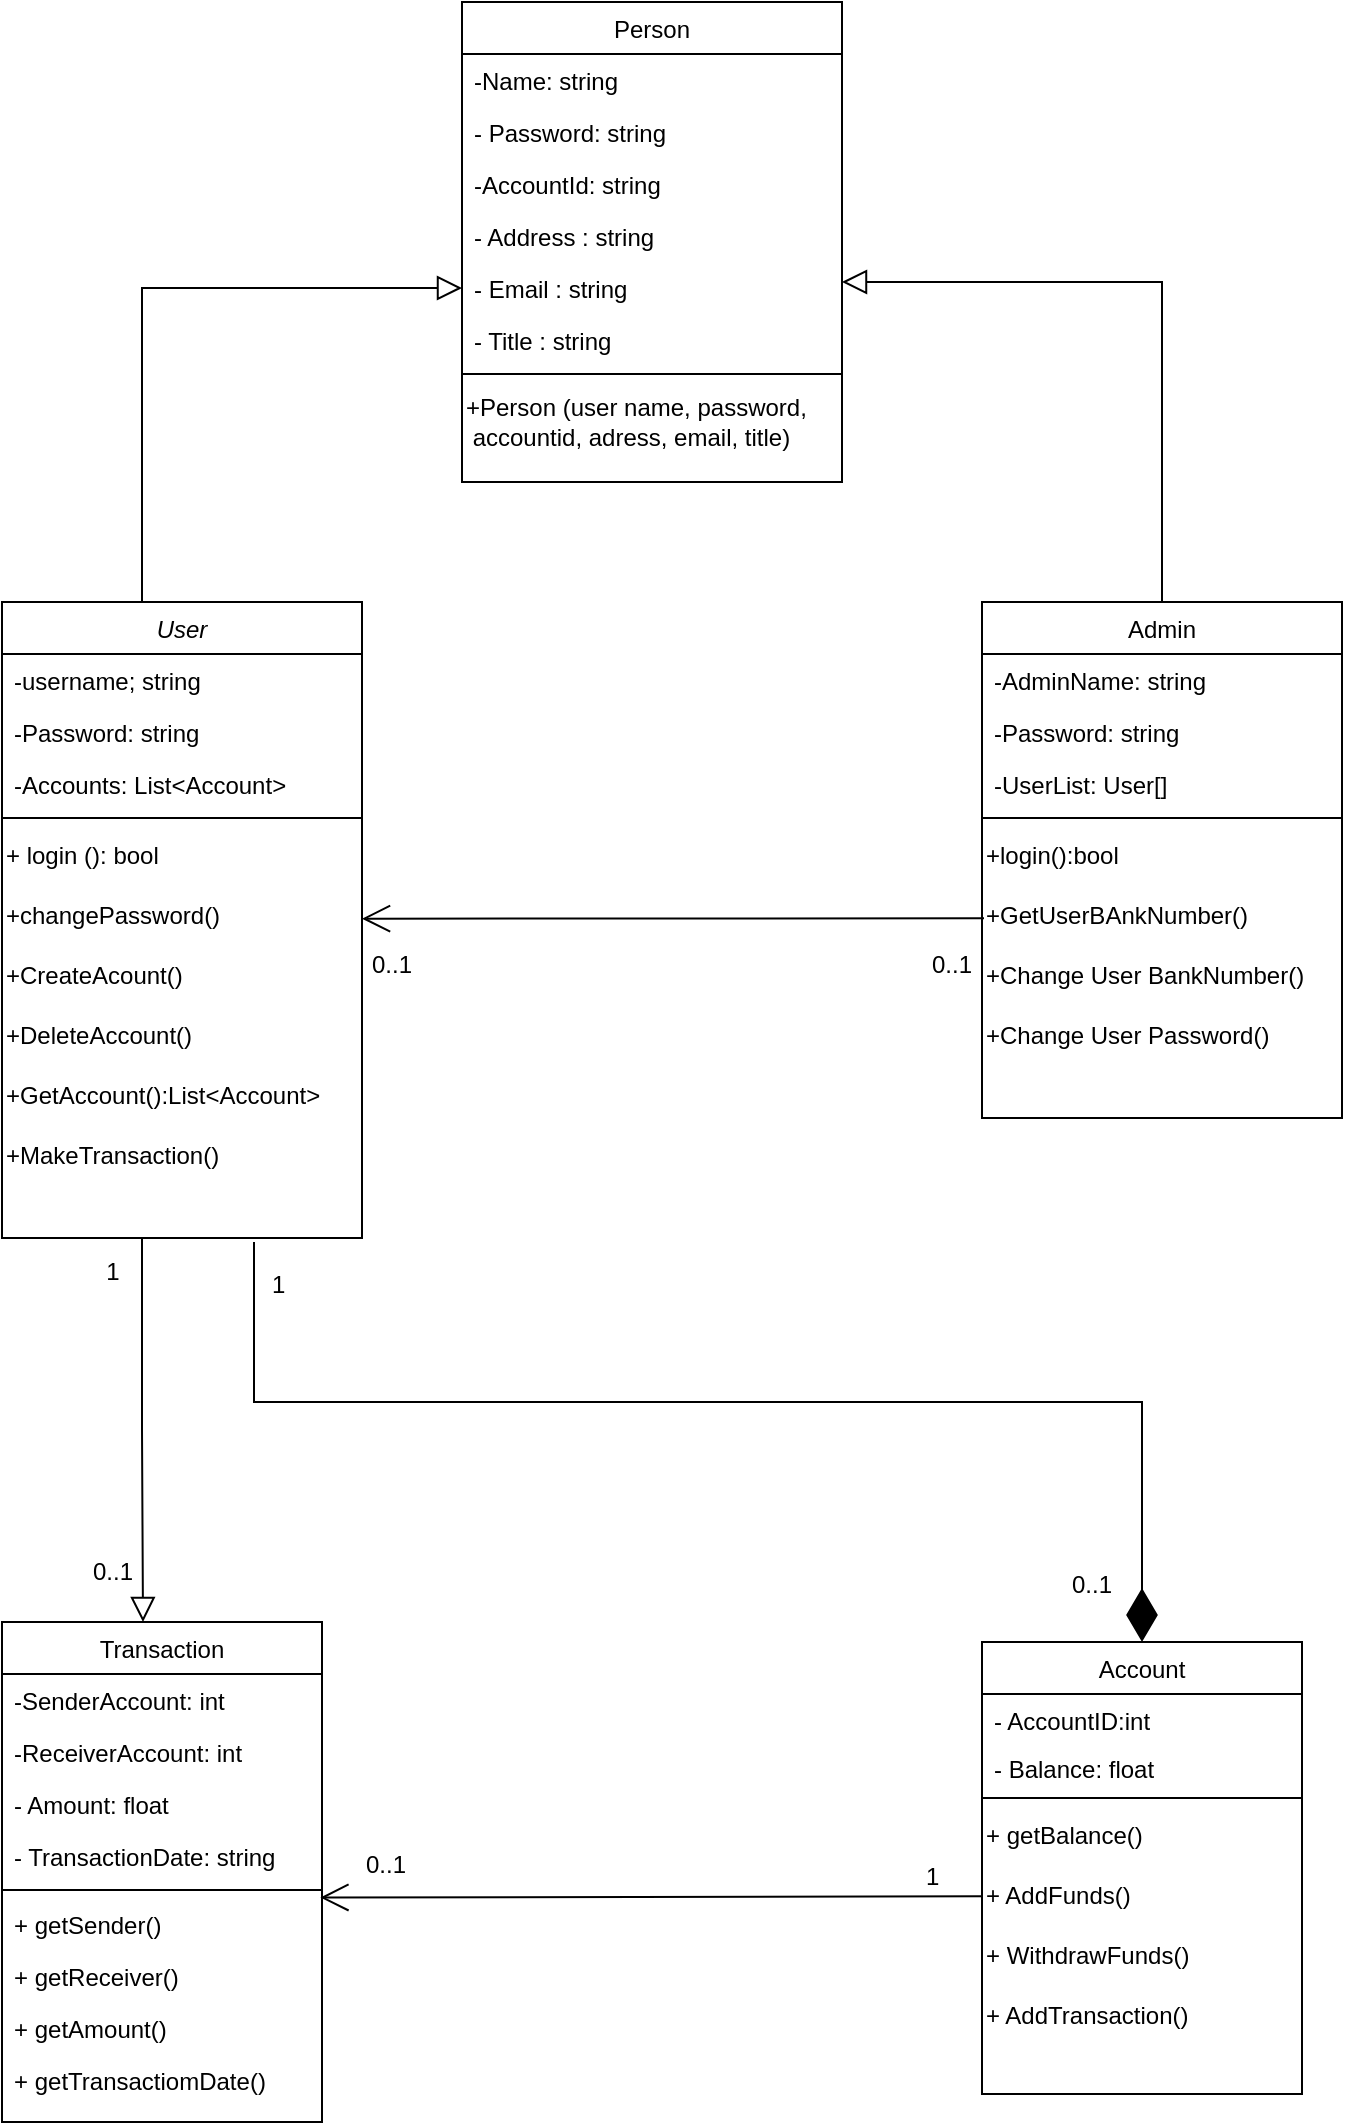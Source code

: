 <mxfile version="22.1.2" type="device">
  <diagram id="C5RBs43oDa-KdzZeNtuy" name="Page-1">
    <mxGraphModel dx="2267" dy="2271" grid="1" gridSize="10" guides="1" tooltips="1" connect="1" arrows="1" fold="1" page="1" pageScale="1" pageWidth="827" pageHeight="1169" math="0" shadow="0">
      <root>
        <mxCell id="WIyWlLk6GJQsqaUBKTNV-0" />
        <mxCell id="WIyWlLk6GJQsqaUBKTNV-1" parent="WIyWlLk6GJQsqaUBKTNV-0" />
        <mxCell id="zkfFHV4jXpPFQw0GAbJ--0" value="User" style="swimlane;fontStyle=2;align=center;verticalAlign=top;childLayout=stackLayout;horizontal=1;startSize=26;horizontalStack=0;resizeParent=1;resizeLast=0;collapsible=1;marginBottom=0;rounded=0;shadow=0;strokeWidth=1;" parent="WIyWlLk6GJQsqaUBKTNV-1" vertex="1">
          <mxGeometry x="60" y="30" width="180" height="318" as="geometry">
            <mxRectangle x="230" y="140" width="160" height="26" as="alternateBounds" />
          </mxGeometry>
        </mxCell>
        <mxCell id="zkfFHV4jXpPFQw0GAbJ--2" value="-username; string" style="text;align=left;verticalAlign=top;spacingLeft=4;spacingRight=4;overflow=hidden;rotatable=0;points=[[0,0.5],[1,0.5]];portConstraint=eastwest;rounded=0;shadow=0;html=0;" parent="zkfFHV4jXpPFQw0GAbJ--0" vertex="1">
          <mxGeometry y="26" width="180" height="26" as="geometry" />
        </mxCell>
        <mxCell id="okmNkOfmeXa4veg3MW8W-9" value="-Password: string" style="text;align=left;verticalAlign=top;spacingLeft=4;spacingRight=4;overflow=hidden;rotatable=0;points=[[0,0.5],[1,0.5]];portConstraint=eastwest;rounded=0;shadow=0;html=0;" parent="zkfFHV4jXpPFQw0GAbJ--0" vertex="1">
          <mxGeometry y="52" width="180" height="26" as="geometry" />
        </mxCell>
        <mxCell id="okmNkOfmeXa4veg3MW8W-10" value="-Accounts: List&lt;Account&gt;" style="text;align=left;verticalAlign=top;spacingLeft=4;spacingRight=4;overflow=hidden;rotatable=0;points=[[0,0.5],[1,0.5]];portConstraint=eastwest;rounded=0;shadow=0;html=0;" parent="zkfFHV4jXpPFQw0GAbJ--0" vertex="1">
          <mxGeometry y="78" width="180" height="26" as="geometry" />
        </mxCell>
        <mxCell id="zkfFHV4jXpPFQw0GAbJ--4" value="" style="line;html=1;strokeWidth=1;align=left;verticalAlign=middle;spacingTop=-1;spacingLeft=3;spacingRight=3;rotatable=0;labelPosition=right;points=[];portConstraint=eastwest;" parent="zkfFHV4jXpPFQw0GAbJ--0" vertex="1">
          <mxGeometry y="104" width="180" height="8" as="geometry" />
        </mxCell>
        <mxCell id="okmNkOfmeXa4veg3MW8W-13" value="+ login (): bool" style="text;html=1;align=left;verticalAlign=middle;resizable=0;points=[];autosize=1;strokeColor=none;fillColor=none;" parent="zkfFHV4jXpPFQw0GAbJ--0" vertex="1">
          <mxGeometry y="112" width="180" height="30" as="geometry" />
        </mxCell>
        <mxCell id="okmNkOfmeXa4veg3MW8W-15" value="+changePassword()" style="text;html=1;align=left;verticalAlign=middle;resizable=0;points=[];autosize=1;strokeColor=none;fillColor=none;" parent="zkfFHV4jXpPFQw0GAbJ--0" vertex="1">
          <mxGeometry y="142" width="180" height="30" as="geometry" />
        </mxCell>
        <mxCell id="okmNkOfmeXa4veg3MW8W-14" value="+CreateAcount()" style="text;html=1;align=left;verticalAlign=middle;resizable=0;points=[];autosize=1;strokeColor=none;fillColor=none;" parent="zkfFHV4jXpPFQw0GAbJ--0" vertex="1">
          <mxGeometry y="172" width="180" height="30" as="geometry" />
        </mxCell>
        <mxCell id="okmNkOfmeXa4veg3MW8W-17" value="+DeleteAccount()" style="text;html=1;align=left;verticalAlign=middle;resizable=0;points=[];autosize=1;strokeColor=none;fillColor=none;" parent="zkfFHV4jXpPFQw0GAbJ--0" vertex="1">
          <mxGeometry y="202" width="180" height="30" as="geometry" />
        </mxCell>
        <mxCell id="okmNkOfmeXa4veg3MW8W-59" value="+GetAccount():List&amp;lt;Account&amp;gt;" style="text;html=1;align=left;verticalAlign=middle;resizable=0;points=[];autosize=1;strokeColor=none;fillColor=none;" parent="zkfFHV4jXpPFQw0GAbJ--0" vertex="1">
          <mxGeometry y="232" width="180" height="30" as="geometry" />
        </mxCell>
        <mxCell id="okmNkOfmeXa4veg3MW8W-16" value="+MakeTransaction()" style="text;html=1;align=left;verticalAlign=middle;resizable=0;points=[];autosize=1;strokeColor=none;fillColor=none;" parent="zkfFHV4jXpPFQw0GAbJ--0" vertex="1">
          <mxGeometry y="262" width="180" height="30" as="geometry" />
        </mxCell>
        <mxCell id="zkfFHV4jXpPFQw0GAbJ--6" value="Transaction" style="swimlane;fontStyle=0;align=center;verticalAlign=top;childLayout=stackLayout;horizontal=1;startSize=26;horizontalStack=0;resizeParent=1;resizeLast=0;collapsible=1;marginBottom=0;rounded=0;shadow=0;strokeWidth=1;" parent="WIyWlLk6GJQsqaUBKTNV-1" vertex="1">
          <mxGeometry x="60" y="540" width="160" height="250" as="geometry">
            <mxRectangle x="130" y="380" width="160" height="26" as="alternateBounds" />
          </mxGeometry>
        </mxCell>
        <mxCell id="zkfFHV4jXpPFQw0GAbJ--7" value="-SenderAccount: int" style="text;align=left;verticalAlign=top;spacingLeft=4;spacingRight=4;overflow=hidden;rotatable=0;points=[[0,0.5],[1,0.5]];portConstraint=eastwest;" parent="zkfFHV4jXpPFQw0GAbJ--6" vertex="1">
          <mxGeometry y="26" width="160" height="26" as="geometry" />
        </mxCell>
        <mxCell id="okmNkOfmeXa4veg3MW8W-61" value="-ReceiverAccount: int" style="text;align=left;verticalAlign=top;spacingLeft=4;spacingRight=4;overflow=hidden;rotatable=0;points=[[0,0.5],[1,0.5]];portConstraint=eastwest;" parent="zkfFHV4jXpPFQw0GAbJ--6" vertex="1">
          <mxGeometry y="52" width="160" height="26" as="geometry" />
        </mxCell>
        <mxCell id="okmNkOfmeXa4veg3MW8W-11" value="- Amount: float" style="text;align=left;verticalAlign=top;spacingLeft=4;spacingRight=4;overflow=hidden;rotatable=0;points=[[0,0.5],[1,0.5]];portConstraint=eastwest;rounded=0;shadow=0;html=0;" parent="zkfFHV4jXpPFQw0GAbJ--6" vertex="1">
          <mxGeometry y="78" width="160" height="26" as="geometry" />
        </mxCell>
        <mxCell id="okmNkOfmeXa4veg3MW8W-12" value="- TransactionDate: string" style="text;align=left;verticalAlign=top;spacingLeft=4;spacingRight=4;overflow=hidden;rotatable=0;points=[[0,0.5],[1,0.5]];portConstraint=eastwest;rounded=0;shadow=0;html=0;" parent="zkfFHV4jXpPFQw0GAbJ--6" vertex="1">
          <mxGeometry y="104" width="160" height="26" as="geometry" />
        </mxCell>
        <mxCell id="zkfFHV4jXpPFQw0GAbJ--9" value="" style="line;html=1;strokeWidth=1;align=left;verticalAlign=middle;spacingTop=-1;spacingLeft=3;spacingRight=3;rotatable=0;labelPosition=right;points=[];portConstraint=eastwest;" parent="zkfFHV4jXpPFQw0GAbJ--6" vertex="1">
          <mxGeometry y="130" width="160" height="8" as="geometry" />
        </mxCell>
        <mxCell id="okmNkOfmeXa4veg3MW8W-62" value="+ getSender()" style="text;align=left;verticalAlign=top;spacingLeft=4;spacingRight=4;overflow=hidden;rotatable=0;points=[[0,0.5],[1,0.5]];portConstraint=eastwest;rounded=0;shadow=0;html=0;" parent="zkfFHV4jXpPFQw0GAbJ--6" vertex="1">
          <mxGeometry y="138" width="160" height="26" as="geometry" />
        </mxCell>
        <mxCell id="okmNkOfmeXa4veg3MW8W-64" value="+ getReceiver()" style="text;align=left;verticalAlign=top;spacingLeft=4;spacingRight=4;overflow=hidden;rotatable=0;points=[[0,0.5],[1,0.5]];portConstraint=eastwest;rounded=0;shadow=0;html=0;" parent="zkfFHV4jXpPFQw0GAbJ--6" vertex="1">
          <mxGeometry y="164" width="160" height="26" as="geometry" />
        </mxCell>
        <mxCell id="okmNkOfmeXa4veg3MW8W-63" value="+ getAmount()" style="text;align=left;verticalAlign=top;spacingLeft=4;spacingRight=4;overflow=hidden;rotatable=0;points=[[0,0.5],[1,0.5]];portConstraint=eastwest;rounded=0;shadow=0;html=0;" parent="zkfFHV4jXpPFQw0GAbJ--6" vertex="1">
          <mxGeometry y="190" width="160" height="26" as="geometry" />
        </mxCell>
        <mxCell id="okmNkOfmeXa4veg3MW8W-74" value="+ getTransactiomDate()" style="text;align=left;verticalAlign=top;spacingLeft=4;spacingRight=4;overflow=hidden;rotatable=0;points=[[0,0.5],[1,0.5]];portConstraint=eastwest;rounded=0;shadow=0;html=0;" parent="zkfFHV4jXpPFQw0GAbJ--6" vertex="1">
          <mxGeometry y="216" width="160" height="26" as="geometry" />
        </mxCell>
        <mxCell id="zkfFHV4jXpPFQw0GAbJ--12" value="" style="endArrow=block;endSize=10;endFill=0;shadow=0;strokeWidth=1;rounded=0;edgeStyle=elbowEdgeStyle;elbow=vertical;" parent="WIyWlLk6GJQsqaUBKTNV-1" edge="1">
          <mxGeometry width="160" relative="1" as="geometry">
            <mxPoint x="130" y="348.0" as="sourcePoint" />
            <mxPoint x="130.5" y="540" as="targetPoint" />
          </mxGeometry>
        </mxCell>
        <mxCell id="zkfFHV4jXpPFQw0GAbJ--17" value="Admin" style="swimlane;fontStyle=0;align=center;verticalAlign=top;childLayout=stackLayout;horizontal=1;startSize=26;horizontalStack=0;resizeParent=1;resizeLast=0;collapsible=1;marginBottom=0;rounded=0;shadow=0;strokeWidth=1;" parent="WIyWlLk6GJQsqaUBKTNV-1" vertex="1">
          <mxGeometry x="550" y="30" width="180" height="258" as="geometry">
            <mxRectangle x="550" y="140" width="160" height="26" as="alternateBounds" />
          </mxGeometry>
        </mxCell>
        <mxCell id="zkfFHV4jXpPFQw0GAbJ--22" value="-AdminName: string" style="text;align=left;verticalAlign=top;spacingLeft=4;spacingRight=4;overflow=hidden;rotatable=0;points=[[0,0.5],[1,0.5]];portConstraint=eastwest;rounded=0;shadow=0;html=0;" parent="zkfFHV4jXpPFQw0GAbJ--17" vertex="1">
          <mxGeometry y="26" width="180" height="26" as="geometry" />
        </mxCell>
        <mxCell id="zkfFHV4jXpPFQw0GAbJ--20" value="-Password: string" style="text;align=left;verticalAlign=top;spacingLeft=4;spacingRight=4;overflow=hidden;rotatable=0;points=[[0,0.5],[1,0.5]];portConstraint=eastwest;rounded=0;shadow=0;html=0;" parent="zkfFHV4jXpPFQw0GAbJ--17" vertex="1">
          <mxGeometry y="52" width="180" height="26" as="geometry" />
        </mxCell>
        <mxCell id="okmNkOfmeXa4veg3MW8W-39" value="-UserList: User[]" style="text;align=left;verticalAlign=top;spacingLeft=4;spacingRight=4;overflow=hidden;rotatable=0;points=[[0,0.5],[1,0.5]];portConstraint=eastwest;rounded=0;shadow=0;html=0;" parent="zkfFHV4jXpPFQw0GAbJ--17" vertex="1">
          <mxGeometry y="78" width="180" height="26" as="geometry" />
        </mxCell>
        <mxCell id="zkfFHV4jXpPFQw0GAbJ--23" value="" style="line;html=1;strokeWidth=1;align=left;verticalAlign=middle;spacingTop=-1;spacingLeft=3;spacingRight=3;rotatable=0;labelPosition=right;points=[];portConstraint=eastwest;" parent="zkfFHV4jXpPFQw0GAbJ--17" vertex="1">
          <mxGeometry y="104" width="180" height="8" as="geometry" />
        </mxCell>
        <mxCell id="okmNkOfmeXa4veg3MW8W-20" value="+login():bool" style="text;html=1;align=left;verticalAlign=middle;resizable=0;points=[];autosize=1;strokeColor=none;fillColor=none;" parent="zkfFHV4jXpPFQw0GAbJ--17" vertex="1">
          <mxGeometry y="112" width="180" height="30" as="geometry" />
        </mxCell>
        <mxCell id="okmNkOfmeXa4veg3MW8W-26" value="+GetUserBAnkNumber()" style="text;html=1;align=left;verticalAlign=middle;resizable=0;points=[];autosize=1;strokeColor=none;fillColor=none;" parent="zkfFHV4jXpPFQw0GAbJ--17" vertex="1">
          <mxGeometry y="142" width="180" height="30" as="geometry" />
        </mxCell>
        <mxCell id="okmNkOfmeXa4veg3MW8W-28" value="+Change User BankNumber()" style="text;html=1;align=left;verticalAlign=middle;resizable=0;points=[];autosize=1;strokeColor=none;fillColor=none;" parent="zkfFHV4jXpPFQw0GAbJ--17" vertex="1">
          <mxGeometry y="172" width="180" height="30" as="geometry" />
        </mxCell>
        <mxCell id="okmNkOfmeXa4veg3MW8W-60" value="+Change User Password()" style="text;html=1;align=left;verticalAlign=middle;resizable=0;points=[];autosize=1;strokeColor=none;fillColor=none;" parent="zkfFHV4jXpPFQw0GAbJ--17" vertex="1">
          <mxGeometry y="202" width="180" height="30" as="geometry" />
        </mxCell>
        <mxCell id="okmNkOfmeXa4veg3MW8W-42" value="Account" style="swimlane;fontStyle=0;align=center;verticalAlign=top;childLayout=stackLayout;horizontal=1;startSize=26;horizontalStack=0;resizeParent=1;resizeLast=0;collapsible=1;marginBottom=0;rounded=0;shadow=0;strokeWidth=1;" parent="WIyWlLk6GJQsqaUBKTNV-1" vertex="1">
          <mxGeometry x="550" y="550" width="160" height="226" as="geometry">
            <mxRectangle x="130" y="380" width="160" height="26" as="alternateBounds" />
          </mxGeometry>
        </mxCell>
        <mxCell id="okmNkOfmeXa4veg3MW8W-43" value="- AccountID:int" style="text;align=left;verticalAlign=top;spacingLeft=4;spacingRight=4;overflow=hidden;rotatable=0;points=[[0,0.5],[1,0.5]];portConstraint=eastwest;rounded=0;shadow=0;html=0;" parent="okmNkOfmeXa4veg3MW8W-42" vertex="1">
          <mxGeometry y="26" width="160" height="24" as="geometry" />
        </mxCell>
        <mxCell id="okmNkOfmeXa4veg3MW8W-51" value="- Balance: float" style="text;align=left;verticalAlign=top;spacingLeft=4;spacingRight=4;overflow=hidden;rotatable=0;points=[[0,0.5],[1,0.5]];portConstraint=eastwest;rounded=0;shadow=0;html=0;" parent="okmNkOfmeXa4veg3MW8W-42" vertex="1">
          <mxGeometry y="50" width="160" height="24" as="geometry" />
        </mxCell>
        <mxCell id="okmNkOfmeXa4veg3MW8W-44" value="" style="line;html=1;strokeWidth=1;align=left;verticalAlign=middle;spacingTop=-1;spacingLeft=3;spacingRight=3;rotatable=0;labelPosition=right;points=[];portConstraint=eastwest;" parent="okmNkOfmeXa4veg3MW8W-42" vertex="1">
          <mxGeometry y="74" width="160" height="8" as="geometry" />
        </mxCell>
        <mxCell id="okmNkOfmeXa4veg3MW8W-54" value="+ getBalance()" style="text;html=1;align=left;verticalAlign=middle;resizable=0;points=[];autosize=1;strokeColor=none;fillColor=none;" parent="okmNkOfmeXa4veg3MW8W-42" vertex="1">
          <mxGeometry y="82" width="160" height="30" as="geometry" />
        </mxCell>
        <mxCell id="okmNkOfmeXa4veg3MW8W-56" value="+ AddFunds()" style="text;html=1;align=left;verticalAlign=middle;resizable=0;points=[];autosize=1;strokeColor=none;fillColor=none;" parent="okmNkOfmeXa4veg3MW8W-42" vertex="1">
          <mxGeometry y="112" width="160" height="30" as="geometry" />
        </mxCell>
        <mxCell id="okmNkOfmeXa4veg3MW8W-55" value="+ WithdrawFunds()" style="text;html=1;align=left;verticalAlign=middle;resizable=0;points=[];autosize=1;strokeColor=none;fillColor=none;" parent="okmNkOfmeXa4veg3MW8W-42" vertex="1">
          <mxGeometry y="142" width="160" height="30" as="geometry" />
        </mxCell>
        <mxCell id="okmNkOfmeXa4veg3MW8W-57" value="+ AddTransaction()" style="text;html=1;align=left;verticalAlign=middle;resizable=0;points=[];autosize=1;strokeColor=none;fillColor=none;" parent="okmNkOfmeXa4veg3MW8W-42" vertex="1">
          <mxGeometry y="172" width="160" height="30" as="geometry" />
        </mxCell>
        <mxCell id="okmNkOfmeXa4veg3MW8W-79" value="" style="endArrow=diamondThin;endFill=1;endSize=24;html=1;rounded=0;entryX=0.5;entryY=0;entryDx=0;entryDy=0;" parent="WIyWlLk6GJQsqaUBKTNV-1" target="okmNkOfmeXa4veg3MW8W-42" edge="1">
          <mxGeometry width="160" relative="1" as="geometry">
            <mxPoint x="186" y="350" as="sourcePoint" />
            <mxPoint x="360" y="450" as="targetPoint" />
            <Array as="points">
              <mxPoint x="186" y="430" />
              <mxPoint x="630" y="430" />
            </Array>
          </mxGeometry>
        </mxCell>
        <mxCell id="okmNkOfmeXa4veg3MW8W-82" value="0..1" style="resizable=0;align=left;verticalAlign=bottom;labelBackgroundColor=none;fontSize=12;" parent="WIyWlLk6GJQsqaUBKTNV-1" connectable="0" vertex="1">
          <mxGeometry x="240" y="670" as="geometry" />
        </mxCell>
        <mxCell id="okmNkOfmeXa4veg3MW8W-84" value="" style="endArrow=open;endFill=1;endSize=12;html=1;rounded=0;strokeColor=none;exitX=0.023;exitY=0.044;exitDx=0;exitDy=0;exitPerimeter=0;entryX=1;entryY=0.5;entryDx=0;entryDy=0;" parent="WIyWlLk6GJQsqaUBKTNV-1" source="okmNkOfmeXa4veg3MW8W-56" target="okmNkOfmeXa4veg3MW8W-12" edge="1">
          <mxGeometry width="160" relative="1" as="geometry">
            <mxPoint x="440" y="664.17" as="sourcePoint" />
            <mxPoint x="280" y="664.17" as="targetPoint" />
          </mxGeometry>
        </mxCell>
        <mxCell id="okmNkOfmeXa4veg3MW8W-86" value="" style="endArrow=open;endFill=1;endSize=12;html=1;rounded=0;entryX=0.995;entryY=-0.009;entryDx=0;entryDy=0;entryPerimeter=0;" parent="WIyWlLk6GJQsqaUBKTNV-1" source="okmNkOfmeXa4veg3MW8W-56" target="okmNkOfmeXa4veg3MW8W-62" edge="1">
          <mxGeometry width="160" relative="1" as="geometry">
            <mxPoint x="400" y="680" as="sourcePoint" />
            <mxPoint x="240" y="680" as="targetPoint" />
          </mxGeometry>
        </mxCell>
        <mxCell id="okmNkOfmeXa4veg3MW8W-87" value="1" style="resizable=0;align=left;verticalAlign=bottom;labelBackgroundColor=none;fontSize=12;" parent="WIyWlLk6GJQsqaUBKTNV-1" connectable="0" vertex="1">
          <mxGeometry x="210" y="380" as="geometry">
            <mxPoint x="-17" as="offset" />
          </mxGeometry>
        </mxCell>
        <mxCell id="okmNkOfmeXa4veg3MW8W-88" value="0..1" style="resizable=0;align=left;verticalAlign=bottom;labelBackgroundColor=none;fontSize=12;" parent="WIyWlLk6GJQsqaUBKTNV-1" connectable="0" vertex="1">
          <mxGeometry x="610" y="530" as="geometry">
            <mxPoint x="-17" as="offset" />
          </mxGeometry>
        </mxCell>
        <mxCell id="okmNkOfmeXa4veg3MW8W-90" value="1" style="resizable=0;align=left;verticalAlign=bottom;labelBackgroundColor=none;fontSize=12;" parent="WIyWlLk6GJQsqaUBKTNV-1" connectable="0" vertex="1">
          <mxGeometry x="650" y="550" as="geometry">
            <mxPoint x="-130" y="126" as="offset" />
          </mxGeometry>
        </mxCell>
        <mxCell id="okmNkOfmeXa4veg3MW8W-91" value="" style="endArrow=open;endFill=1;endSize=12;html=1;rounded=0;entryX=0.995;entryY=-0.009;entryDx=0;entryDy=0;entryPerimeter=0;" parent="WIyWlLk6GJQsqaUBKTNV-1" edge="1">
          <mxGeometry width="160" relative="1" as="geometry">
            <mxPoint x="551" y="188.17" as="sourcePoint" />
            <mxPoint x="240" y="188.34" as="targetPoint" />
          </mxGeometry>
        </mxCell>
        <mxCell id="okmNkOfmeXa4veg3MW8W-92" value="0..1" style="resizable=0;align=left;verticalAlign=bottom;labelBackgroundColor=none;fontSize=12;" parent="WIyWlLk6GJQsqaUBKTNV-1" connectable="0" vertex="1">
          <mxGeometry x="540" y="220" as="geometry">
            <mxPoint x="-17" as="offset" />
          </mxGeometry>
        </mxCell>
        <mxCell id="okmNkOfmeXa4veg3MW8W-93" value="0..1" style="resizable=0;align=left;verticalAlign=bottom;labelBackgroundColor=none;fontSize=12;" parent="WIyWlLk6GJQsqaUBKTNV-1" connectable="0" vertex="1">
          <mxGeometry x="260" y="220" as="geometry">
            <mxPoint x="-17" as="offset" />
          </mxGeometry>
        </mxCell>
        <mxCell id="okmNkOfmeXa4veg3MW8W-99" value="1" style="text;html=1;align=center;verticalAlign=middle;resizable=0;points=[];autosize=1;strokeColor=none;fillColor=none;" parent="WIyWlLk6GJQsqaUBKTNV-1" vertex="1">
          <mxGeometry x="100" y="350" width="30" height="30" as="geometry" />
        </mxCell>
        <mxCell id="okmNkOfmeXa4veg3MW8W-100" value="0..1" style="text;html=1;align=center;verticalAlign=middle;resizable=0;points=[];autosize=1;strokeColor=none;fillColor=none;" parent="WIyWlLk6GJQsqaUBKTNV-1" vertex="1">
          <mxGeometry x="95" y="500" width="40" height="30" as="geometry" />
        </mxCell>
        <mxCell id="x6TpzuZdP7jyjyGYdPId-0" value="Person" style="swimlane;fontStyle=0;align=center;verticalAlign=top;childLayout=stackLayout;horizontal=1;startSize=26;horizontalStack=0;resizeParent=1;resizeLast=0;collapsible=1;marginBottom=0;rounded=0;shadow=0;strokeWidth=1;" vertex="1" parent="WIyWlLk6GJQsqaUBKTNV-1">
          <mxGeometry x="290" y="-270" width="190" height="240" as="geometry">
            <mxRectangle x="550" y="140" width="160" height="26" as="alternateBounds" />
          </mxGeometry>
        </mxCell>
        <mxCell id="x6TpzuZdP7jyjyGYdPId-1" value="-Name: string" style="text;align=left;verticalAlign=top;spacingLeft=4;spacingRight=4;overflow=hidden;rotatable=0;points=[[0,0.5],[1,0.5]];portConstraint=eastwest;rounded=0;shadow=0;html=0;" vertex="1" parent="x6TpzuZdP7jyjyGYdPId-0">
          <mxGeometry y="26" width="190" height="26" as="geometry" />
        </mxCell>
        <mxCell id="x6TpzuZdP7jyjyGYdPId-2" value="- Password: string" style="text;align=left;verticalAlign=top;spacingLeft=4;spacingRight=4;overflow=hidden;rotatable=0;points=[[0,0.5],[1,0.5]];portConstraint=eastwest;rounded=0;shadow=0;html=0;" vertex="1" parent="x6TpzuZdP7jyjyGYdPId-0">
          <mxGeometry y="52" width="190" height="26" as="geometry" />
        </mxCell>
        <mxCell id="x6TpzuZdP7jyjyGYdPId-3" value="-AccountId: string" style="text;align=left;verticalAlign=top;spacingLeft=4;spacingRight=4;overflow=hidden;rotatable=0;points=[[0,0.5],[1,0.5]];portConstraint=eastwest;rounded=0;shadow=0;html=0;" vertex="1" parent="x6TpzuZdP7jyjyGYdPId-0">
          <mxGeometry y="78" width="190" height="26" as="geometry" />
        </mxCell>
        <mxCell id="x6TpzuZdP7jyjyGYdPId-11" value="- Address : string" style="text;align=left;verticalAlign=top;spacingLeft=4;spacingRight=4;overflow=hidden;rotatable=0;points=[[0,0.5],[1,0.5]];portConstraint=eastwest;rounded=0;shadow=0;html=0;" vertex="1" parent="x6TpzuZdP7jyjyGYdPId-0">
          <mxGeometry y="104" width="190" height="26" as="geometry" />
        </mxCell>
        <mxCell id="x6TpzuZdP7jyjyGYdPId-12" value="- Email : string" style="text;align=left;verticalAlign=top;spacingLeft=4;spacingRight=4;overflow=hidden;rotatable=0;points=[[0,0.5],[1,0.5]];portConstraint=eastwest;rounded=0;shadow=0;html=0;" vertex="1" parent="x6TpzuZdP7jyjyGYdPId-0">
          <mxGeometry y="130" width="190" height="26" as="geometry" />
        </mxCell>
        <mxCell id="x6TpzuZdP7jyjyGYdPId-4" value="- Title : string" style="text;align=left;verticalAlign=top;spacingLeft=4;spacingRight=4;overflow=hidden;rotatable=0;points=[[0,0.5],[1,0.5]];portConstraint=eastwest;rounded=0;shadow=0;html=0;" vertex="1" parent="x6TpzuZdP7jyjyGYdPId-0">
          <mxGeometry y="156" width="190" height="26" as="geometry" />
        </mxCell>
        <mxCell id="x6TpzuZdP7jyjyGYdPId-5" value="" style="line;html=1;strokeWidth=1;align=left;verticalAlign=middle;spacingTop=-1;spacingLeft=3;spacingRight=3;rotatable=0;labelPosition=right;points=[];portConstraint=eastwest;" vertex="1" parent="x6TpzuZdP7jyjyGYdPId-0">
          <mxGeometry y="182" width="190" height="8" as="geometry" />
        </mxCell>
        <mxCell id="x6TpzuZdP7jyjyGYdPId-6" value="+Person (user name, password,&lt;br&gt;&amp;nbsp;accountid, adress, email, title)" style="text;html=1;align=left;verticalAlign=middle;resizable=0;points=[];autosize=1;strokeColor=none;fillColor=none;" vertex="1" parent="x6TpzuZdP7jyjyGYdPId-0">
          <mxGeometry y="190" width="190" height="40" as="geometry" />
        </mxCell>
        <mxCell id="x6TpzuZdP7jyjyGYdPId-14" value="" style="endArrow=block;endSize=10;endFill=0;shadow=0;strokeWidth=1;rounded=0;edgeStyle=elbowEdgeStyle;elbow=vertical;entryX=1.032;entryY=0.205;entryDx=0;entryDy=0;entryPerimeter=0;exitX=0.5;exitY=0;exitDx=0;exitDy=0;" edge="1" parent="WIyWlLk6GJQsqaUBKTNV-1" source="zkfFHV4jXpPFQw0GAbJ--17">
          <mxGeometry width="160" relative="1" as="geometry">
            <mxPoint x="633.42" y="63" as="sourcePoint" />
            <mxPoint x="480.0" y="-129.67" as="targetPoint" />
            <Array as="points">
              <mxPoint x="553.92" y="-130" />
            </Array>
          </mxGeometry>
        </mxCell>
        <mxCell id="x6TpzuZdP7jyjyGYdPId-15" value="" style="endArrow=block;endSize=10;endFill=0;shadow=0;strokeWidth=1;rounded=0;edgeStyle=elbowEdgeStyle;elbow=vertical;strokeColor=none;" edge="1" parent="WIyWlLk6GJQsqaUBKTNV-1">
          <mxGeometry width="160" relative="1" as="geometry">
            <mxPoint x="150" y="30" as="sourcePoint" />
            <mxPoint x="149.5" y="-162.0" as="targetPoint" />
          </mxGeometry>
        </mxCell>
        <mxCell id="x6TpzuZdP7jyjyGYdPId-16" value="" style="endArrow=block;endSize=10;endFill=0;shadow=0;strokeWidth=1;rounded=0;edgeStyle=elbowEdgeStyle;elbow=vertical;" edge="1" parent="WIyWlLk6GJQsqaUBKTNV-1">
          <mxGeometry width="160" relative="1" as="geometry">
            <mxPoint x="130" y="30" as="sourcePoint" />
            <mxPoint x="290" y="-127" as="targetPoint" />
            <Array as="points">
              <mxPoint x="200" y="-127" />
            </Array>
          </mxGeometry>
        </mxCell>
      </root>
    </mxGraphModel>
  </diagram>
</mxfile>
